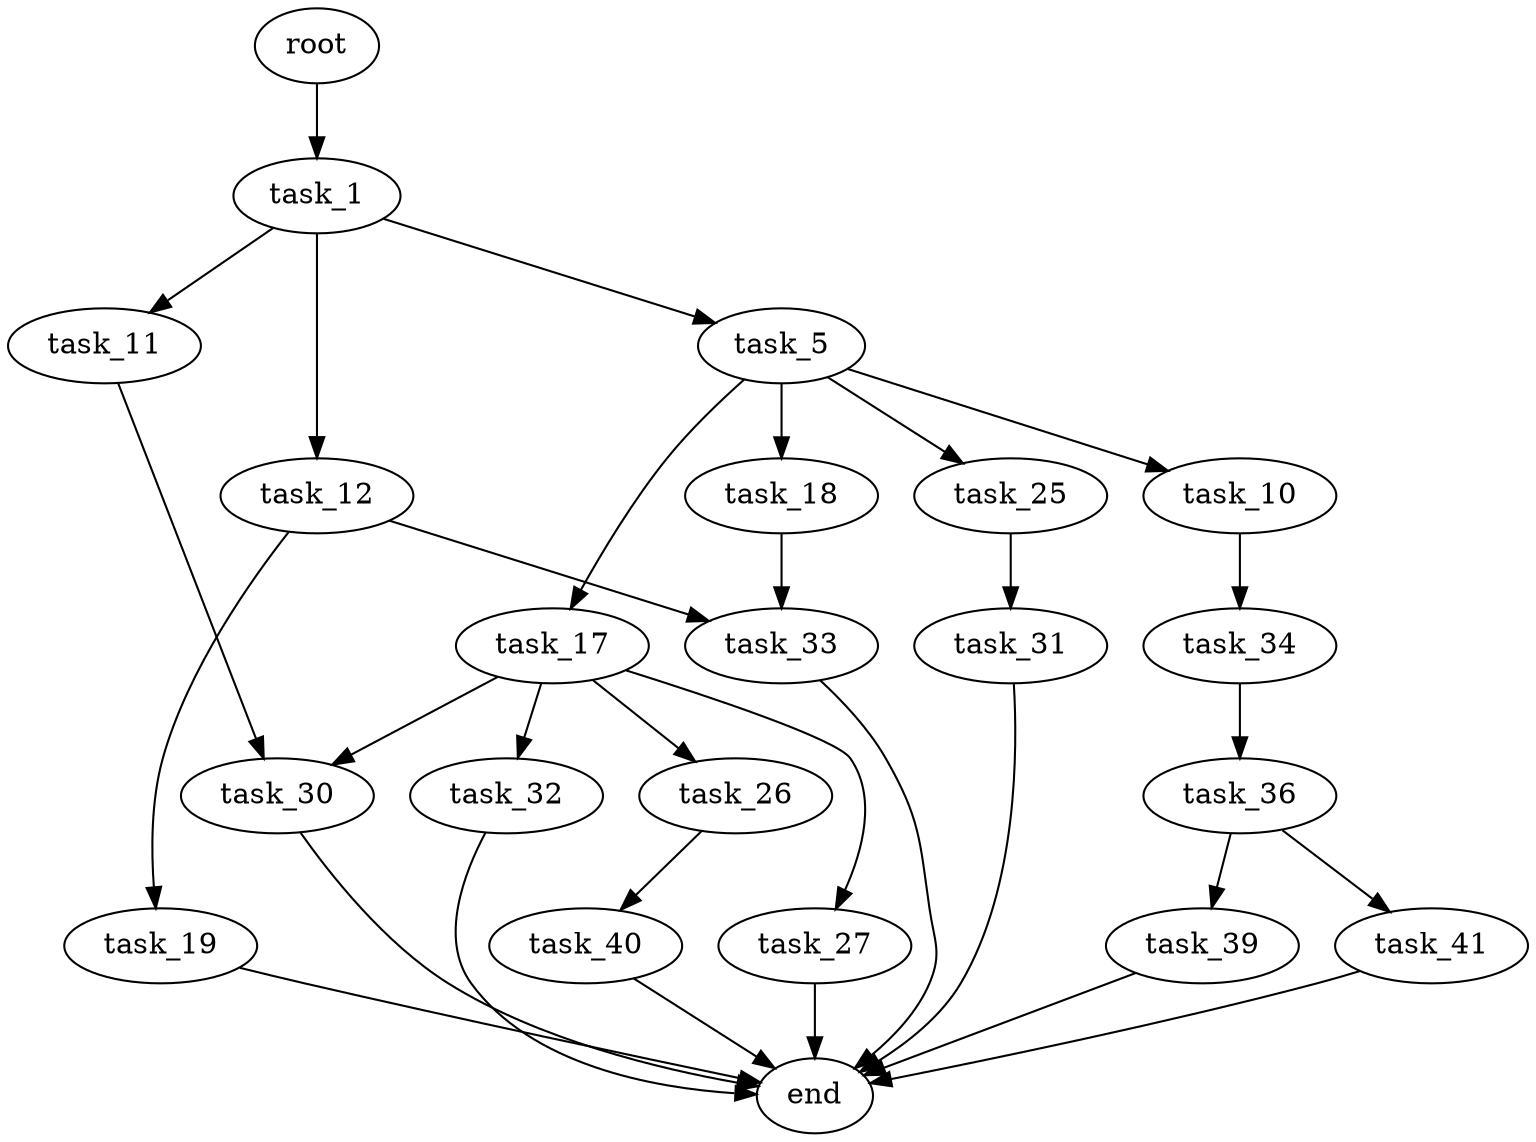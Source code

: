 digraph G {
  root [size="0.000000"];
  task_1 [size="231928233984.000000"];
  task_5 [size="28991029248.000000"];
  task_10 [size="1256730098670.000000"];
  task_11 [size="24155718990.000000"];
  task_12 [size="782757789696.000000"];
  task_17 [size="19163677299.000000"];
  task_18 [size="24035310285.000000"];
  task_19 [size="6594237697.000000"];
  task_25 [size="782757789696.000000"];
  task_26 [size="1073741824000.000000"];
  task_27 [size="190076168761.000000"];
  task_30 [size="3679910830.000000"];
  task_31 [size="782757789696.000000"];
  task_32 [size="28991029248.000000"];
  task_33 [size="6564580574.000000"];
  task_34 [size="3200440887.000000"];
  task_36 [size="1320841878.000000"];
  task_39 [size="13660262781.000000"];
  task_40 [size="8589934592.000000"];
  task_41 [size="311110194.000000"];
  end [size="0.000000"];

  root -> task_1 [size="1.000000"];
  task_1 -> task_5 [size="301989888.000000"];
  task_1 -> task_11 [size="301989888.000000"];
  task_1 -> task_12 [size="301989888.000000"];
  task_5 -> task_10 [size="75497472.000000"];
  task_5 -> task_17 [size="75497472.000000"];
  task_5 -> task_18 [size="75497472.000000"];
  task_5 -> task_25 [size="75497472.000000"];
  task_10 -> task_34 [size="838860800.000000"];
  task_11 -> task_30 [size="33554432.000000"];
  task_12 -> task_19 [size="679477248.000000"];
  task_12 -> task_33 [size="679477248.000000"];
  task_17 -> task_26 [size="411041792.000000"];
  task_17 -> task_27 [size="411041792.000000"];
  task_17 -> task_30 [size="411041792.000000"];
  task_17 -> task_32 [size="411041792.000000"];
  task_18 -> task_33 [size="75497472.000000"];
  task_19 -> end [size="1.000000"];
  task_25 -> task_31 [size="679477248.000000"];
  task_26 -> task_40 [size="838860800.000000"];
  task_27 -> end [size="1.000000"];
  task_30 -> end [size="1.000000"];
  task_31 -> end [size="1.000000"];
  task_32 -> end [size="1.000000"];
  task_33 -> end [size="1.000000"];
  task_34 -> task_36 [size="209715200.000000"];
  task_36 -> task_39 [size="75497472.000000"];
  task_36 -> task_41 [size="75497472.000000"];
  task_39 -> end [size="1.000000"];
  task_40 -> end [size="1.000000"];
  task_41 -> end [size="1.000000"];
}
